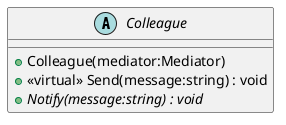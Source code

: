@startuml
abstract class Colleague {
    + Colleague(mediator:Mediator)
    + <<virtual>> Send(message:string) : void
    + {abstract} Notify(message:string) : void
}
@enduml
